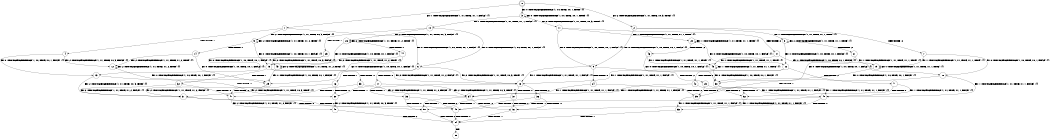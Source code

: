digraph BCG {
size = "7, 10.5";
center = TRUE;
node [shape = circle];
0 [peripheries = 2];
0 -> 1 [label = "EX !1 !ATOMIC_EXCH_BRANCH (1, +1, TRUE, +1, 1, FALSE) !{}"];
0 -> 2 [label = "EX !2 !ATOMIC_EXCH_BRANCH (1, +1, TRUE, +0, 3, TRUE) !{}"];
0 -> 3 [label = "EX !0 !ATOMIC_EXCH_BRANCH (1, +0, TRUE, +0, 1, TRUE) !{}"];
1 -> 4 [label = "TERMINATE !1"];
1 -> 5 [label = "EX !2 !ATOMIC_EXCH_BRANCH (1, +1, TRUE, +0, 3, FALSE) !{}"];
1 -> 6 [label = "EX !0 !ATOMIC_EXCH_BRANCH (1, +0, TRUE, +0, 1, FALSE) !{}"];
2 -> 7 [label = "TERMINATE !2"];
2 -> 8 [label = "EX !1 !ATOMIC_EXCH_BRANCH (1, +1, TRUE, +1, 1, TRUE) !{}"];
2 -> 9 [label = "EX !0 !ATOMIC_EXCH_BRANCH (1, +0, TRUE, +0, 1, FALSE) !{}"];
3 -> 10 [label = "EX !1 !ATOMIC_EXCH_BRANCH (1, +1, TRUE, +1, 1, FALSE) !{}"];
3 -> 11 [label = "EX !2 !ATOMIC_EXCH_BRANCH (1, +1, TRUE, +0, 3, TRUE) !{}"];
3 -> 3 [label = "EX !0 !ATOMIC_EXCH_BRANCH (1, +0, TRUE, +0, 1, TRUE) !{}"];
4 -> 12 [label = "EX !2 !ATOMIC_EXCH_BRANCH (1, +1, TRUE, +0, 3, FALSE) !{}"];
4 -> 13 [label = "EX !0 !ATOMIC_EXCH_BRANCH (1, +0, TRUE, +0, 1, FALSE) !{}"];
5 -> 14 [label = "TERMINATE !1"];
5 -> 15 [label = "EX !0 !ATOMIC_EXCH_BRANCH (1, +0, TRUE, +0, 1, FALSE) !{}"];
5 -> 5 [label = "EX !2 !ATOMIC_EXCH_BRANCH (1, +1, TRUE, +1, 2, TRUE) !{}"];
6 -> 16 [label = "TERMINATE !1"];
6 -> 17 [label = "TERMINATE !0"];
6 -> 18 [label = "EX !2 !ATOMIC_EXCH_BRANCH (1, +1, TRUE, +0, 3, TRUE) !{}"];
7 -> 19 [label = "EX !1 !ATOMIC_EXCH_BRANCH (1, +1, TRUE, +1, 1, TRUE) !{}"];
7 -> 20 [label = "EX !0 !ATOMIC_EXCH_BRANCH (1, +0, TRUE, +0, 1, FALSE) !{}"];
8 -> 21 [label = "TERMINATE !2"];
8 -> 22 [label = "EX !0 !ATOMIC_EXCH_BRANCH (1, +0, TRUE, +0, 1, FALSE) !{}"];
8 -> 8 [label = "EX !1 !ATOMIC_EXCH_BRANCH (1, +1, TRUE, +1, 1, TRUE) !{}"];
9 -> 23 [label = "TERMINATE !2"];
9 -> 24 [label = "TERMINATE !0"];
9 -> 18 [label = "EX !1 !ATOMIC_EXCH_BRANCH (1, +1, TRUE, +1, 1, FALSE) !{}"];
10 -> 25 [label = "TERMINATE !1"];
10 -> 26 [label = "EX !2 !ATOMIC_EXCH_BRANCH (1, +1, TRUE, +0, 3, FALSE) !{}"];
10 -> 6 [label = "EX !0 !ATOMIC_EXCH_BRANCH (1, +0, TRUE, +0, 1, FALSE) !{}"];
11 -> 27 [label = "TERMINATE !2"];
11 -> 28 [label = "EX !1 !ATOMIC_EXCH_BRANCH (1, +1, TRUE, +1, 1, TRUE) !{}"];
11 -> 9 [label = "EX !0 !ATOMIC_EXCH_BRANCH (1, +0, TRUE, +0, 1, FALSE) !{}"];
12 -> 29 [label = "EX !0 !ATOMIC_EXCH_BRANCH (1, +0, TRUE, +0, 1, FALSE) !{}"];
12 -> 12 [label = "EX !2 !ATOMIC_EXCH_BRANCH (1, +1, TRUE, +1, 2, TRUE) !{}"];
13 -> 30 [label = "TERMINATE !0"];
13 -> 31 [label = "EX !2 !ATOMIC_EXCH_BRANCH (1, +1, TRUE, +0, 3, TRUE) !{}"];
14 -> 12 [label = "EX !2 !ATOMIC_EXCH_BRANCH (1, +1, TRUE, +1, 2, TRUE) !{}"];
14 -> 29 [label = "EX !0 !ATOMIC_EXCH_BRANCH (1, +0, TRUE, +0, 1, FALSE) !{}"];
15 -> 32 [label = "TERMINATE !1"];
15 -> 33 [label = "TERMINATE !0"];
15 -> 18 [label = "EX !2 !ATOMIC_EXCH_BRANCH (1, +1, TRUE, +1, 2, FALSE) !{}"];
16 -> 30 [label = "TERMINATE !0"];
16 -> 31 [label = "EX !2 !ATOMIC_EXCH_BRANCH (1, +1, TRUE, +0, 3, TRUE) !{}"];
17 -> 30 [label = "TERMINATE !1"];
17 -> 34 [label = "EX !2 !ATOMIC_EXCH_BRANCH (1, +1, TRUE, +0, 3, TRUE) !{}"];
18 -> 35 [label = "TERMINATE !1"];
18 -> 36 [label = "TERMINATE !2"];
18 -> 37 [label = "TERMINATE !0"];
19 -> 38 [label = "EX !0 !ATOMIC_EXCH_BRANCH (1, +0, TRUE, +0, 1, FALSE) !{}"];
19 -> 19 [label = "EX !1 !ATOMIC_EXCH_BRANCH (1, +1, TRUE, +1, 1, TRUE) !{}"];
20 -> 39 [label = "TERMINATE !0"];
20 -> 40 [label = "EX !1 !ATOMIC_EXCH_BRANCH (1, +1, TRUE, +1, 1, FALSE) !{}"];
21 -> 19 [label = "EX !1 !ATOMIC_EXCH_BRANCH (1, +1, TRUE, +1, 1, TRUE) !{}"];
21 -> 38 [label = "EX !0 !ATOMIC_EXCH_BRANCH (1, +0, TRUE, +0, 1, FALSE) !{}"];
22 -> 41 [label = "TERMINATE !2"];
22 -> 42 [label = "TERMINATE !0"];
22 -> 18 [label = "EX !1 !ATOMIC_EXCH_BRANCH (1, +1, TRUE, +1, 1, FALSE) !{}"];
23 -> 39 [label = "TERMINATE !0"];
23 -> 40 [label = "EX !1 !ATOMIC_EXCH_BRANCH (1, +1, TRUE, +1, 1, FALSE) !{}"];
24 -> 39 [label = "TERMINATE !2"];
24 -> 34 [label = "EX !1 !ATOMIC_EXCH_BRANCH (1, +1, TRUE, +1, 1, FALSE) !{}"];
25 -> 13 [label = "EX !0 !ATOMIC_EXCH_BRANCH (1, +0, TRUE, +0, 1, FALSE) !{}"];
25 -> 43 [label = "EX !2 !ATOMIC_EXCH_BRANCH (1, +1, TRUE, +0, 3, FALSE) !{}"];
26 -> 44 [label = "TERMINATE !1"];
26 -> 26 [label = "EX !2 !ATOMIC_EXCH_BRANCH (1, +1, TRUE, +1, 2, TRUE) !{}"];
26 -> 15 [label = "EX !0 !ATOMIC_EXCH_BRANCH (1, +0, TRUE, +0, 1, FALSE) !{}"];
27 -> 20 [label = "EX !0 !ATOMIC_EXCH_BRANCH (1, +0, TRUE, +0, 1, FALSE) !{}"];
27 -> 45 [label = "EX !1 !ATOMIC_EXCH_BRANCH (1, +1, TRUE, +1, 1, TRUE) !{}"];
28 -> 46 [label = "TERMINATE !2"];
28 -> 28 [label = "EX !1 !ATOMIC_EXCH_BRANCH (1, +1, TRUE, +1, 1, TRUE) !{}"];
28 -> 22 [label = "EX !0 !ATOMIC_EXCH_BRANCH (1, +0, TRUE, +0, 1, FALSE) !{}"];
29 -> 47 [label = "TERMINATE !0"];
29 -> 31 [label = "EX !2 !ATOMIC_EXCH_BRANCH (1, +1, TRUE, +1, 2, FALSE) !{}"];
30 -> 48 [label = "EX !2 !ATOMIC_EXCH_BRANCH (1, +1, TRUE, +0, 3, TRUE) !{}"];
31 -> 49 [label = "TERMINATE !2"];
31 -> 50 [label = "TERMINATE !0"];
32 -> 31 [label = "EX !2 !ATOMIC_EXCH_BRANCH (1, +1, TRUE, +1, 2, FALSE) !{}"];
32 -> 47 [label = "TERMINATE !0"];
33 -> 34 [label = "EX !2 !ATOMIC_EXCH_BRANCH (1, +1, TRUE, +1, 2, FALSE) !{}"];
33 -> 47 [label = "TERMINATE !1"];
34 -> 50 [label = "TERMINATE !1"];
34 -> 51 [label = "TERMINATE !2"];
35 -> 49 [label = "TERMINATE !2"];
35 -> 50 [label = "TERMINATE !0"];
36 -> 49 [label = "TERMINATE !1"];
36 -> 51 [label = "TERMINATE !0"];
37 -> 50 [label = "TERMINATE !1"];
37 -> 51 [label = "TERMINATE !2"];
38 -> 52 [label = "TERMINATE !0"];
38 -> 40 [label = "EX !1 !ATOMIC_EXCH_BRANCH (1, +1, TRUE, +1, 1, FALSE) !{}"];
39 -> 53 [label = "EX !1 !ATOMIC_EXCH_BRANCH (1, +1, TRUE, +1, 1, FALSE) !{}"];
40 -> 49 [label = "TERMINATE !1"];
40 -> 51 [label = "TERMINATE !0"];
41 -> 40 [label = "EX !1 !ATOMIC_EXCH_BRANCH (1, +1, TRUE, +1, 1, FALSE) !{}"];
41 -> 52 [label = "TERMINATE !0"];
42 -> 34 [label = "EX !1 !ATOMIC_EXCH_BRANCH (1, +1, TRUE, +1, 1, FALSE) !{}"];
42 -> 52 [label = "TERMINATE !2"];
43 -> 43 [label = "EX !2 !ATOMIC_EXCH_BRANCH (1, +1, TRUE, +1, 2, TRUE) !{}"];
43 -> 29 [label = "EX !0 !ATOMIC_EXCH_BRANCH (1, +0, TRUE, +0, 1, FALSE) !{}"];
44 -> 43 [label = "EX !2 !ATOMIC_EXCH_BRANCH (1, +1, TRUE, +1, 2, TRUE) !{}"];
44 -> 29 [label = "EX !0 !ATOMIC_EXCH_BRANCH (1, +0, TRUE, +0, 1, FALSE) !{}"];
45 -> 45 [label = "EX !1 !ATOMIC_EXCH_BRANCH (1, +1, TRUE, +1, 1, TRUE) !{}"];
45 -> 38 [label = "EX !0 !ATOMIC_EXCH_BRANCH (1, +0, TRUE, +0, 1, FALSE) !{}"];
46 -> 45 [label = "EX !1 !ATOMIC_EXCH_BRANCH (1, +1, TRUE, +1, 1, TRUE) !{}"];
46 -> 38 [label = "EX !0 !ATOMIC_EXCH_BRANCH (1, +0, TRUE, +0, 1, FALSE) !{}"];
47 -> 48 [label = "EX !2 !ATOMIC_EXCH_BRANCH (1, +1, TRUE, +1, 2, FALSE) !{}"];
48 -> 54 [label = "TERMINATE !2"];
49 -> 54 [label = "TERMINATE !0"];
50 -> 54 [label = "TERMINATE !2"];
51 -> 54 [label = "TERMINATE !1"];
52 -> 53 [label = "EX !1 !ATOMIC_EXCH_BRANCH (1, +1, TRUE, +1, 1, FALSE) !{}"];
53 -> 54 [label = "TERMINATE !1"];
54 -> 55 [label = "exit"];
}

